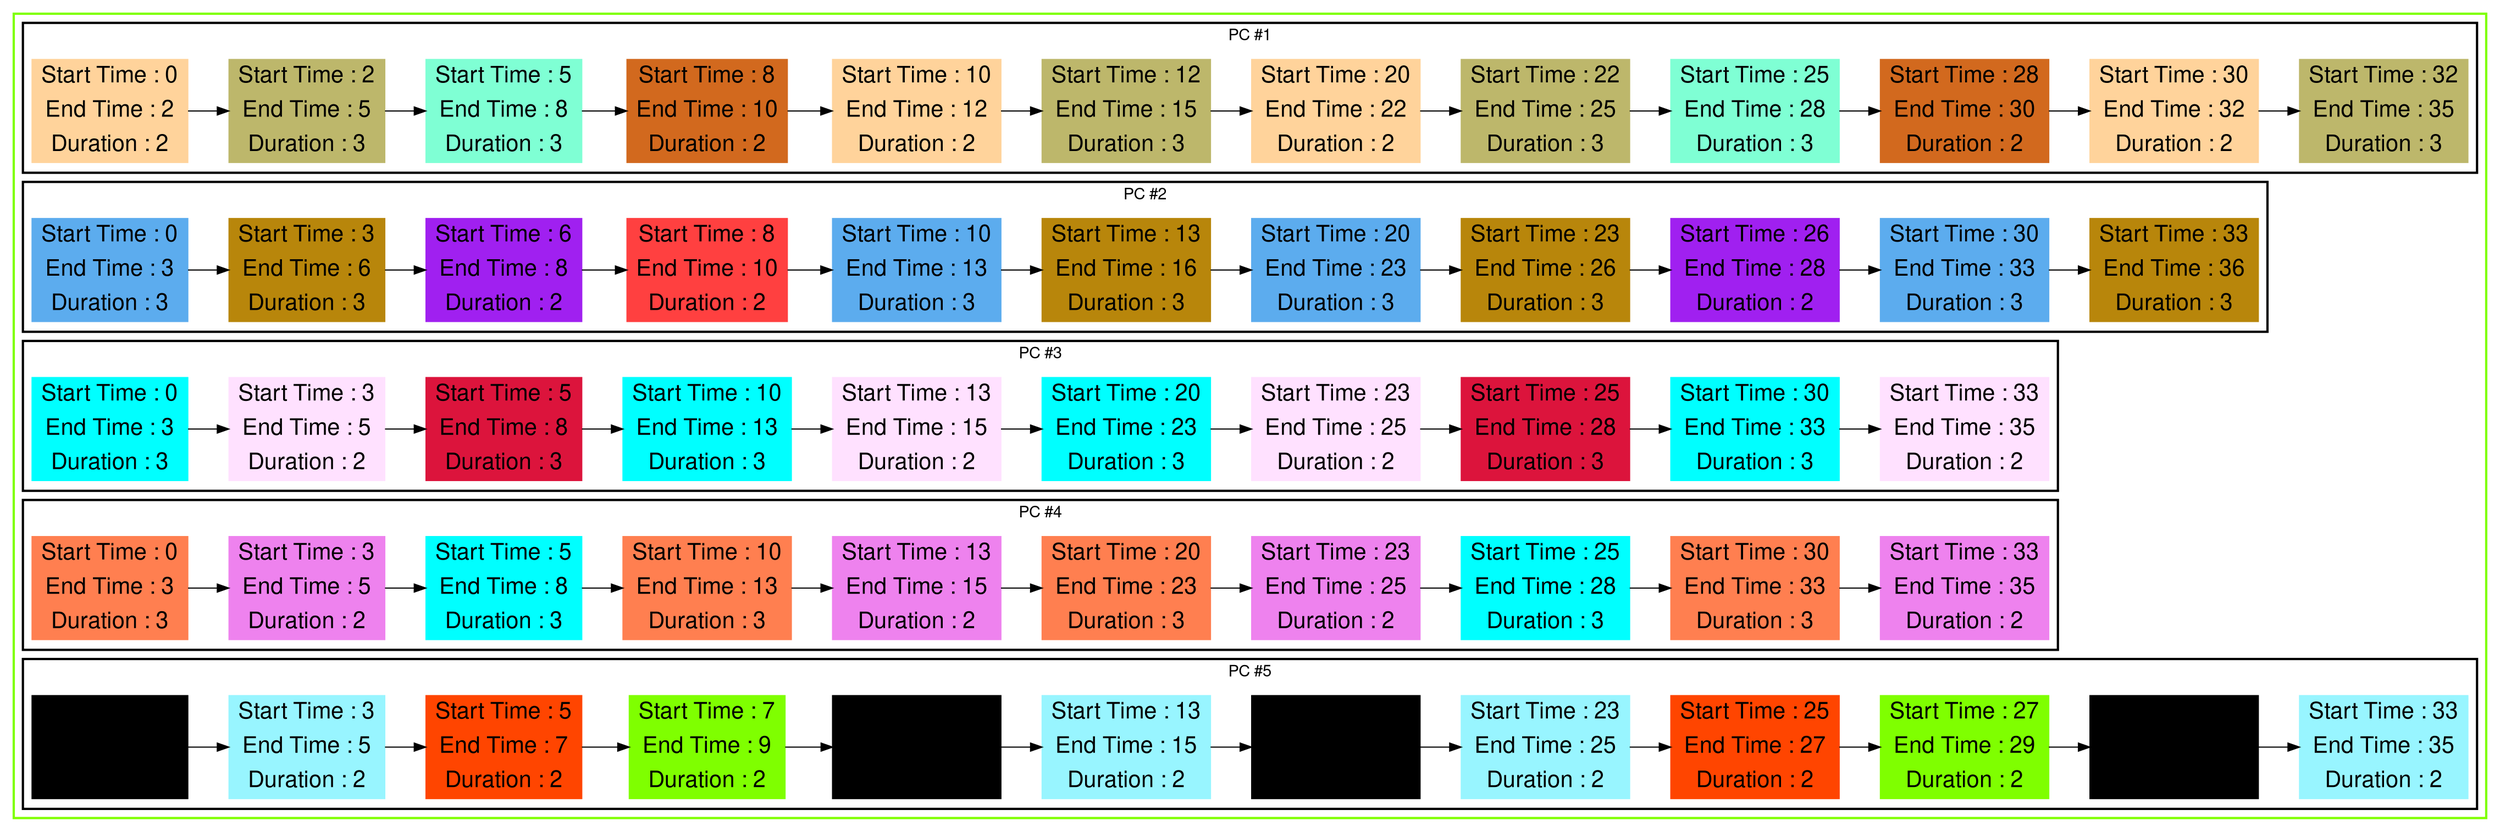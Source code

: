 digraph G {

fontname="Helvetica,Arial,sans-serif"
node [fontname="Helvetica,Arial,sans-serif"]
edge [fontname="Helvetica,Arial,sans-serif"]
graph [rankdir = "LR"];
node [fontsize = "20" shape = "ellipse"];

    subgraph cluster_Mod_0{
        color =chartreuse
        style = bold
        subgraph cluster_0{
           node [style=filled]
           color = black


            "node23" [
               label = "Start Time : 0 | End Time : 2 | Duration : 2"
               shape = "record"
               color = burlywood1
            ]

            "node51" [
               label = "Start Time : 2 | End Time : 5 | Duration : 3"
               shape = "record"
               color = darkkhaki
            ]

            "node8" [
               label = "Start Time : 5 | End Time : 8 | Duration : 3"
               shape = "record"
               color = aquamarine
            ]

            "node33" [
               label = "Start Time : 8 | End Time : 10 | Duration : 2"
               shape = "record"
               color = chocolate
            ]

            "node24" [
               label = "Start Time : 10 | End Time : 12 | Duration : 2"
               shape = "record"
               color = burlywood1
            ]

            "node52" [
               label = "Start Time : 12 | End Time : 15 | Duration : 3"
               shape = "record"
               color = darkkhaki
            ]

            "node25" [
               label = "Start Time : 20 | End Time : 22 | Duration : 2"
               shape = "record"
               color = burlywood1
            ]

            "node53" [
               label = "Start Time : 22 | End Time : 25 | Duration : 3"
               shape = "record"
               color = darkkhaki
            ]

            "node9" [
               label = "Start Time : 25 | End Time : 28 | Duration : 3"
               shape = "record"
               color = aquamarine
            ]

            "node34" [
               label = "Start Time : 28 | End Time : 30 | Duration : 2"
               shape = "record"
               color = chocolate
            ]

            "node26" [
               label = "Start Time : 30 | End Time : 32 | Duration : 2"
               shape = "record"
               color = burlywood1
            ]

            "node54" [
               label = "Start Time : 32 | End Time : 35 | Duration : 3"
               shape = "record"
               color = darkkhaki
            ]

            node23 -> node51 -> node8 -> node33 -> node24 -> node52 -> node25 -> node53 -> node9 -> node34 -> node26 -> node54

            label = "PC #1"

        }
        subgraph cluster_1{
           node [style=filled]
           color = black


            "node0" [
               label = "Start Time : 0 | End Time : 3 | Duration : 3"
               shape = "record"
               color = steelblue2
            ]

            "node47" [
               label = "Start Time : 3 | End Time : 6 | Duration : 3"
               shape = "record"
               color = darkgoldenrod
            ]

            "node12" [
               label = "Start Time : 6 | End Time : 8 | Duration : 2"
               shape = "record"
               color = x11purple
            ]

            "node22" [
               label = "Start Time : 8 | End Time : 10 | Duration : 2"
               shape = "record"
               color = brown1
            ]

            "node1" [
               label = "Start Time : 10 | End Time : 13 | Duration : 3"
               shape = "record"
               color = steelblue2
            ]

            "node48" [
               label = "Start Time : 13 | End Time : 16 | Duration : 3"
               shape = "record"
               color = darkgoldenrod
            ]

            "node2" [
               label = "Start Time : 20 | End Time : 23 | Duration : 3"
               shape = "record"
               color = steelblue2
            ]

            "node49" [
               label = "Start Time : 23 | End Time : 26 | Duration : 3"
               shape = "record"
               color = darkgoldenrod
            ]

            "node13" [
               label = "Start Time : 26 | End Time : 28 | Duration : 2"
               shape = "record"
               color = x11purple
            ]

            "node3" [
               label = "Start Time : 30 | End Time : 33 | Duration : 3"
               shape = "record"
               color = steelblue2
            ]

            "node50" [
               label = "Start Time : 33 | End Time : 36 | Duration : 3"
               shape = "record"
               color = darkgoldenrod
            ]

            node0 -> node47 -> node12 -> node22 -> node1 -> node48 -> node2 -> node49 -> node13 -> node3 -> node50

            label = "PC #2"

        }
        subgraph cluster_2{
           node [style=filled]
           color = black


            "node4" [
               label = "Start Time : 0 | End Time : 3 | Duration : 3"
               shape = "record"
               color = aqua
            ]

            "node14" [
               label = "Start Time : 3 | End Time : 5 | Duration : 2"
               shape = "record"
               color = thistle1
            ]

            "node43" [
               label = "Start Time : 5 | End Time : 8 | Duration : 3"
               shape = "record"
               color = crimson
            ]

            "node5" [
               label = "Start Time : 10 | End Time : 13 | Duration : 3"
               shape = "record"
               color = aqua
            ]

            "node15" [
               label = "Start Time : 13 | End Time : 15 | Duration : 2"
               shape = "record"
               color = thistle1
            ]

            "node6" [
               label = "Start Time : 20 | End Time : 23 | Duration : 3"
               shape = "record"
               color = aqua
            ]

            "node16" [
               label = "Start Time : 23 | End Time : 25 | Duration : 2"
               shape = "record"
               color = thistle1
            ]

            "node44" [
               label = "Start Time : 25 | End Time : 28 | Duration : 3"
               shape = "record"
               color = crimson
            ]

            "node7" [
               label = "Start Time : 30 | End Time : 33 | Duration : 3"
               shape = "record"
               color = aqua
            ]

            "node17" [
               label = "Start Time : 33 | End Time : 35 | Duration : 2"
               shape = "record"
               color = thistle1
            ]

            node4 -> node14 -> node43 -> node5 -> node15 -> node6 -> node16 -> node44 -> node7 -> node17

            label = "PC #3"

        }
        subgraph cluster_3{
           node [style=filled]
           color = black


            "node35" [
               label = "Start Time : 0 | End Time : 3 | Duration : 3"
               shape = "record"
               color = coral
            ]

            "node18" [
               label = "Start Time : 3 | End Time : 5 | Duration : 2"
               shape = "record"
               color = violet
            ]

            "node45" [
               label = "Start Time : 5 | End Time : 8 | Duration : 3"
               shape = "record"
               color = cyan
            ]

            "node36" [
               label = "Start Time : 10 | End Time : 13 | Duration : 3"
               shape = "record"
               color = coral
            ]

            "node19" [
               label = "Start Time : 13 | End Time : 15 | Duration : 2"
               shape = "record"
               color = violet
            ]

            "node37" [
               label = "Start Time : 20 | End Time : 23 | Duration : 3"
               shape = "record"
               color = coral
            ]

            "node20" [
               label = "Start Time : 23 | End Time : 25 | Duration : 2"
               shape = "record"
               color = violet
            ]

            "node46" [
               label = "Start Time : 25 | End Time : 28 | Duration : 3"
               shape = "record"
               color = cyan
            ]

            "node38" [
               label = "Start Time : 30 | End Time : 33 | Duration : 3"
               shape = "record"
               color = coral
            ]

            "node21" [
               label = "Start Time : 33 | End Time : 35 | Duration : 2"
               shape = "record"
               color = violet
            ]

            node35 -> node18 -> node45 -> node36 -> node19 -> node37 -> node20 -> node46 -> node38 -> node21

            label = "PC #4"

        }
        subgraph cluster_4{
           node [style=filled]
           color = black


            "node39" [
               label = "Start Time : 0 | End Time : 3 | Duration : 3"
               shape = "record"
               color = cornflower
            ]

            "node27" [
               label = "Start Time : 3 | End Time : 5 | Duration : 2"
               shape = "record"
               color = cadetblue1
            ]

            "node10" [
               label = "Start Time : 5 | End Time : 7 | Duration : 2"
               shape = "record"
               color = orangered1
            ]

            "node31" [
               label = "Start Time : 7 | End Time : 9 | Duration : 2"
               shape = "record"
               color = chartreuse
            ]

            "node40" [
               label = "Start Time : 10 | End Time : 13 | Duration : 3"
               shape = "record"
               color = cornflower
            ]

            "node28" [
               label = "Start Time : 13 | End Time : 15 | Duration : 2"
               shape = "record"
               color = cadetblue1
            ]

            "node41" [
               label = "Start Time : 20 | End Time : 23 | Duration : 3"
               shape = "record"
               color = cornflower
            ]

            "node29" [
               label = "Start Time : 23 | End Time : 25 | Duration : 2"
               shape = "record"
               color = cadetblue1
            ]

            "node11" [
               label = "Start Time : 25 | End Time : 27 | Duration : 2"
               shape = "record"
               color = orangered1
            ]

            "node32" [
               label = "Start Time : 27 | End Time : 29 | Duration : 2"
               shape = "record"
               color = chartreuse
            ]

            "node42" [
               label = "Start Time : 30 | End Time : 33 | Duration : 3"
               shape = "record"
               color = cornflower
            ]

            "node30" [
               label = "Start Time : 33 | End Time : 35 | Duration : 2"
               shape = "record"
               color = cadetblue1
            ]

            node39 -> node27 -> node10 -> node31 -> node40 -> node28 -> node41 -> node29 -> node11 -> node32 -> node42 -> node30

            label = "PC #5"

        }
    }




}

